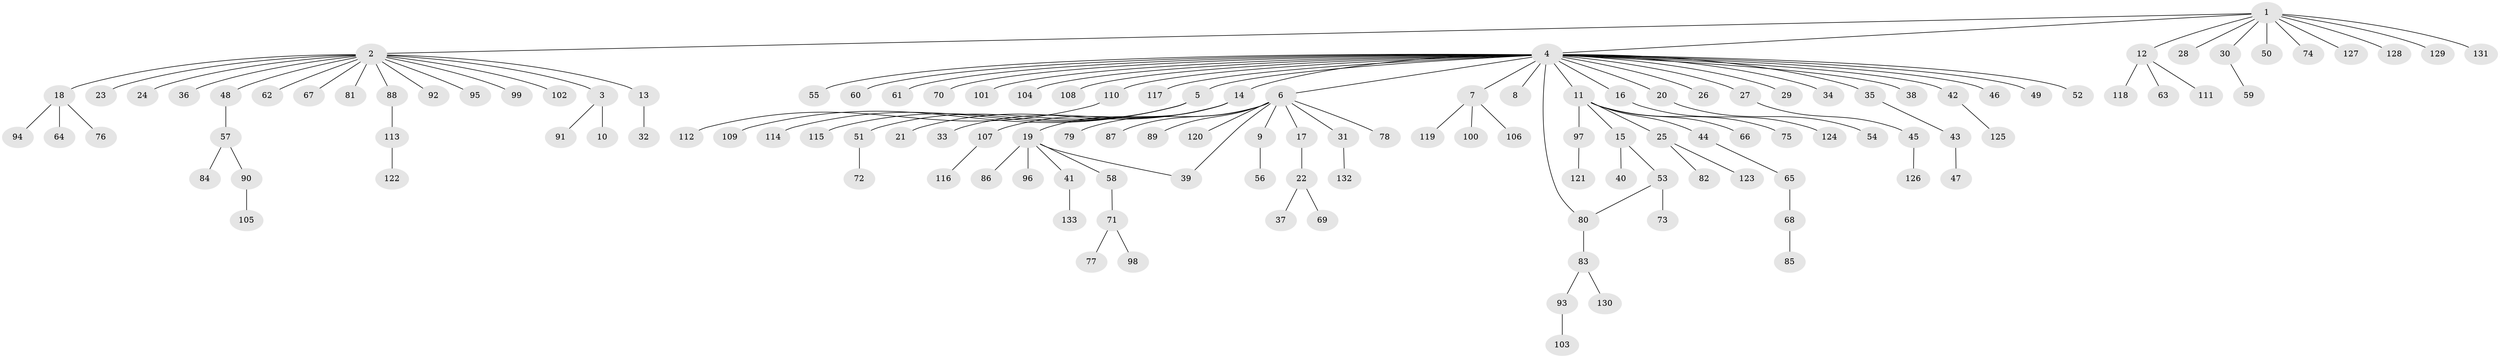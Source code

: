 // coarse degree distribution, {10: 0.009708737864077669, 16: 0.009708737864077669, 2: 0.18446601941747573, 28: 0.009708737864077669, 4: 0.019417475728155338, 9: 0.009708737864077669, 3: 0.04854368932038835, 1: 0.6893203883495146, 8: 0.009708737864077669, 5: 0.009708737864077669}
// Generated by graph-tools (version 1.1) at 2025/51/02/27/25 19:51:57]
// undirected, 133 vertices, 134 edges
graph export_dot {
graph [start="1"]
  node [color=gray90,style=filled];
  1;
  2;
  3;
  4;
  5;
  6;
  7;
  8;
  9;
  10;
  11;
  12;
  13;
  14;
  15;
  16;
  17;
  18;
  19;
  20;
  21;
  22;
  23;
  24;
  25;
  26;
  27;
  28;
  29;
  30;
  31;
  32;
  33;
  34;
  35;
  36;
  37;
  38;
  39;
  40;
  41;
  42;
  43;
  44;
  45;
  46;
  47;
  48;
  49;
  50;
  51;
  52;
  53;
  54;
  55;
  56;
  57;
  58;
  59;
  60;
  61;
  62;
  63;
  64;
  65;
  66;
  67;
  68;
  69;
  70;
  71;
  72;
  73;
  74;
  75;
  76;
  77;
  78;
  79;
  80;
  81;
  82;
  83;
  84;
  85;
  86;
  87;
  88;
  89;
  90;
  91;
  92;
  93;
  94;
  95;
  96;
  97;
  98;
  99;
  100;
  101;
  102;
  103;
  104;
  105;
  106;
  107;
  108;
  109;
  110;
  111;
  112;
  113;
  114;
  115;
  116;
  117;
  118;
  119;
  120;
  121;
  122;
  123;
  124;
  125;
  126;
  127;
  128;
  129;
  130;
  131;
  132;
  133;
  1 -- 2;
  1 -- 4;
  1 -- 12;
  1 -- 28;
  1 -- 30;
  1 -- 50;
  1 -- 74;
  1 -- 127;
  1 -- 128;
  1 -- 129;
  1 -- 131;
  2 -- 3;
  2 -- 13;
  2 -- 18;
  2 -- 23;
  2 -- 24;
  2 -- 36;
  2 -- 48;
  2 -- 62;
  2 -- 67;
  2 -- 81;
  2 -- 88;
  2 -- 92;
  2 -- 95;
  2 -- 99;
  2 -- 102;
  3 -- 10;
  3 -- 91;
  4 -- 5;
  4 -- 6;
  4 -- 7;
  4 -- 8;
  4 -- 11;
  4 -- 14;
  4 -- 16;
  4 -- 20;
  4 -- 26;
  4 -- 27;
  4 -- 29;
  4 -- 34;
  4 -- 35;
  4 -- 38;
  4 -- 42;
  4 -- 46;
  4 -- 49;
  4 -- 52;
  4 -- 55;
  4 -- 60;
  4 -- 61;
  4 -- 70;
  4 -- 80;
  4 -- 101;
  4 -- 104;
  4 -- 108;
  4 -- 110;
  4 -- 117;
  5 -- 51;
  5 -- 109;
  5 -- 114;
  5 -- 115;
  6 -- 9;
  6 -- 17;
  6 -- 31;
  6 -- 39;
  6 -- 78;
  6 -- 79;
  6 -- 87;
  6 -- 89;
  6 -- 120;
  7 -- 100;
  7 -- 106;
  7 -- 119;
  9 -- 56;
  11 -- 15;
  11 -- 25;
  11 -- 44;
  11 -- 66;
  11 -- 75;
  11 -- 97;
  12 -- 63;
  12 -- 111;
  12 -- 118;
  13 -- 32;
  14 -- 19;
  14 -- 21;
  14 -- 33;
  14 -- 107;
  15 -- 40;
  15 -- 53;
  16 -- 124;
  17 -- 22;
  18 -- 64;
  18 -- 76;
  18 -- 94;
  19 -- 39;
  19 -- 41;
  19 -- 58;
  19 -- 86;
  19 -- 96;
  20 -- 54;
  22 -- 37;
  22 -- 69;
  25 -- 82;
  25 -- 123;
  27 -- 45;
  30 -- 59;
  31 -- 132;
  35 -- 43;
  41 -- 133;
  42 -- 125;
  43 -- 47;
  44 -- 65;
  45 -- 126;
  48 -- 57;
  51 -- 72;
  53 -- 73;
  53 -- 80;
  57 -- 84;
  57 -- 90;
  58 -- 71;
  65 -- 68;
  68 -- 85;
  71 -- 77;
  71 -- 98;
  80 -- 83;
  83 -- 93;
  83 -- 130;
  88 -- 113;
  90 -- 105;
  93 -- 103;
  97 -- 121;
  107 -- 116;
  110 -- 112;
  113 -- 122;
}
